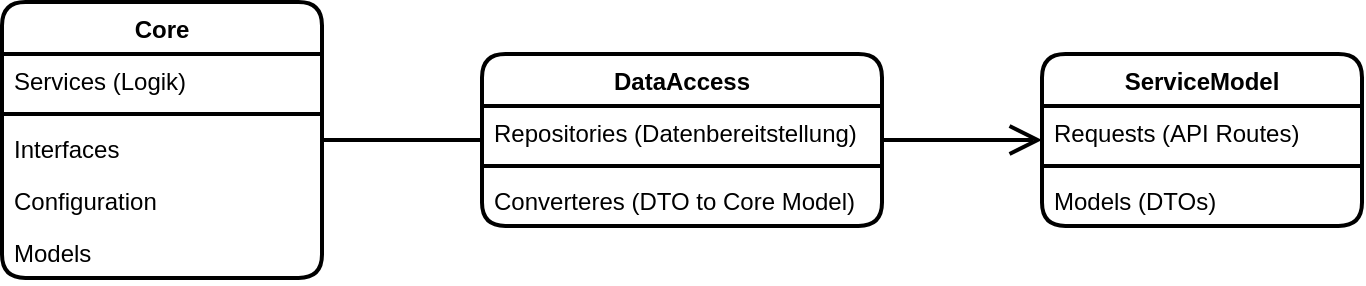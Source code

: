 <mxfile version="15.8.8" type="github">
  <diagram id="NxTfqHqy7LOvdL_6ZRT3" name="Page-1">
    <mxGraphModel dx="1186" dy="770" grid="1" gridSize="10" guides="1" tooltips="1" connect="1" arrows="1" fold="1" page="0" pageScale="1" pageWidth="827" pageHeight="1169" math="0" shadow="0">
      <root>
        <mxCell id="0" />
        <mxCell id="1" parent="0" />
        <mxCell id="DiwhY0J19sAkem3FNTXi-39" style="edgeStyle=orthogonalEdgeStyle;rounded=0;orthogonalLoop=1;jettySize=auto;html=1;endArrow=none;endFill=0;startSize=12;endSize=12;strokeWidth=2;" edge="1" parent="1" source="DiwhY0J19sAkem3FNTXi-22" target="DiwhY0J19sAkem3FNTXi-26">
          <mxGeometry relative="1" as="geometry" />
        </mxCell>
        <mxCell id="DiwhY0J19sAkem3FNTXi-22" value="Core" style="swimlane;fontStyle=1;align=center;verticalAlign=top;childLayout=stackLayout;horizontal=1;startSize=26;horizontalStack=0;resizeParent=1;resizeParentMax=0;resizeLast=0;collapsible=1;marginBottom=0;rounded=1;strokeWidth=2;" vertex="1" parent="1">
          <mxGeometry x="320" y="40" width="160" height="138" as="geometry" />
        </mxCell>
        <mxCell id="DiwhY0J19sAkem3FNTXi-23" value="Services (Logik)" style="text;strokeColor=none;fillColor=none;align=left;verticalAlign=top;spacingLeft=4;spacingRight=4;overflow=hidden;rotatable=0;points=[[0,0.5],[1,0.5]];portConstraint=eastwest;rounded=1;" vertex="1" parent="DiwhY0J19sAkem3FNTXi-22">
          <mxGeometry y="26" width="160" height="26" as="geometry" />
        </mxCell>
        <mxCell id="DiwhY0J19sAkem3FNTXi-24" value="" style="line;strokeWidth=2;fillColor=none;align=left;verticalAlign=middle;spacingTop=-1;spacingLeft=3;spacingRight=3;rotatable=0;labelPosition=right;points=[];portConstraint=eastwest;rounded=1;" vertex="1" parent="DiwhY0J19sAkem3FNTXi-22">
          <mxGeometry y="52" width="160" height="8" as="geometry" />
        </mxCell>
        <mxCell id="DiwhY0J19sAkem3FNTXi-25" value="Interfaces" style="text;strokeColor=none;fillColor=none;align=left;verticalAlign=top;spacingLeft=4;spacingRight=4;overflow=hidden;rotatable=0;points=[[0,0.5],[1,0.5]];portConstraint=eastwest;rounded=1;" vertex="1" parent="DiwhY0J19sAkem3FNTXi-22">
          <mxGeometry y="60" width="160" height="26" as="geometry" />
        </mxCell>
        <mxCell id="DiwhY0J19sAkem3FNTXi-8" value="Configuration" style="text;strokeColor=none;fillColor=none;align=left;verticalAlign=top;spacingLeft=4;spacingRight=4;overflow=hidden;rotatable=0;points=[[0,0.5],[1,0.5]];portConstraint=eastwest;" vertex="1" parent="DiwhY0J19sAkem3FNTXi-22">
          <mxGeometry y="86" width="160" height="26" as="geometry" />
        </mxCell>
        <mxCell id="DiwhY0J19sAkem3FNTXi-9" value="Models" style="text;strokeColor=none;fillColor=none;align=left;verticalAlign=top;spacingLeft=4;spacingRight=4;overflow=hidden;rotatable=0;points=[[0,0.5],[1,0.5]];portConstraint=eastwest;" vertex="1" parent="DiwhY0J19sAkem3FNTXi-22">
          <mxGeometry y="112" width="160" height="26" as="geometry" />
        </mxCell>
        <mxCell id="DiwhY0J19sAkem3FNTXi-38" style="edgeStyle=orthogonalEdgeStyle;rounded=0;orthogonalLoop=1;jettySize=auto;html=1;strokeWidth=2;endSize=12;startSize=12;endArrow=open;endFill=0;" edge="1" parent="1" source="DiwhY0J19sAkem3FNTXi-26" target="DiwhY0J19sAkem3FNTXi-32">
          <mxGeometry relative="1" as="geometry" />
        </mxCell>
        <mxCell id="DiwhY0J19sAkem3FNTXi-26" value="DataAccess" style="swimlane;fontStyle=1;align=center;verticalAlign=top;childLayout=stackLayout;horizontal=1;startSize=26;horizontalStack=0;resizeParent=1;resizeParentMax=0;resizeLast=0;collapsible=1;marginBottom=0;rounded=1;strokeWidth=2;" vertex="1" parent="1">
          <mxGeometry x="560" y="66" width="200" height="86" as="geometry" />
        </mxCell>
        <mxCell id="DiwhY0J19sAkem3FNTXi-27" value="Repositories (Datenbereitstellung)" style="text;strokeColor=none;fillColor=none;align=left;verticalAlign=top;spacingLeft=4;spacingRight=4;overflow=hidden;rotatable=0;points=[[0,0.5],[1,0.5]];portConstraint=eastwest;rounded=1;" vertex="1" parent="DiwhY0J19sAkem3FNTXi-26">
          <mxGeometry y="26" width="200" height="26" as="geometry" />
        </mxCell>
        <mxCell id="DiwhY0J19sAkem3FNTXi-28" value="" style="line;strokeWidth=2;fillColor=none;align=left;verticalAlign=middle;spacingTop=-1;spacingLeft=3;spacingRight=3;rotatable=0;labelPosition=right;points=[];portConstraint=eastwest;rounded=1;" vertex="1" parent="DiwhY0J19sAkem3FNTXi-26">
          <mxGeometry y="52" width="200" height="8" as="geometry" />
        </mxCell>
        <mxCell id="DiwhY0J19sAkem3FNTXi-29" value="Converteres (DTO to Core Model)" style="text;strokeColor=none;fillColor=none;align=left;verticalAlign=top;spacingLeft=4;spacingRight=4;overflow=hidden;rotatable=0;points=[[0,0.5],[1,0.5]];portConstraint=eastwest;rounded=1;" vertex="1" parent="DiwhY0J19sAkem3FNTXi-26">
          <mxGeometry y="60" width="200" height="26" as="geometry" />
        </mxCell>
        <mxCell id="DiwhY0J19sAkem3FNTXi-32" value="ServiceModel" style="swimlane;fontStyle=1;align=center;verticalAlign=top;childLayout=stackLayout;horizontal=1;startSize=26;horizontalStack=0;resizeParent=1;resizeParentMax=0;resizeLast=0;collapsible=1;marginBottom=0;rounded=1;strokeWidth=2;" vertex="1" parent="1">
          <mxGeometry x="840" y="66" width="160" height="86" as="geometry" />
        </mxCell>
        <mxCell id="DiwhY0J19sAkem3FNTXi-33" value="Requests (API Routes)" style="text;strokeColor=none;fillColor=none;align=left;verticalAlign=top;spacingLeft=4;spacingRight=4;overflow=hidden;rotatable=0;points=[[0,0.5],[1,0.5]];portConstraint=eastwest;rounded=1;" vertex="1" parent="DiwhY0J19sAkem3FNTXi-32">
          <mxGeometry y="26" width="160" height="26" as="geometry" />
        </mxCell>
        <mxCell id="DiwhY0J19sAkem3FNTXi-34" value="" style="line;strokeWidth=2;fillColor=none;align=left;verticalAlign=middle;spacingTop=-1;spacingLeft=3;spacingRight=3;rotatable=0;labelPosition=right;points=[];portConstraint=eastwest;rounded=1;" vertex="1" parent="DiwhY0J19sAkem3FNTXi-32">
          <mxGeometry y="52" width="160" height="8" as="geometry" />
        </mxCell>
        <mxCell id="DiwhY0J19sAkem3FNTXi-35" value="Models (DTOs)" style="text;strokeColor=none;fillColor=none;align=left;verticalAlign=top;spacingLeft=4;spacingRight=4;overflow=hidden;rotatable=0;points=[[0,0.5],[1,0.5]];portConstraint=eastwest;rounded=1;" vertex="1" parent="DiwhY0J19sAkem3FNTXi-32">
          <mxGeometry y="60" width="160" height="26" as="geometry" />
        </mxCell>
      </root>
    </mxGraphModel>
  </diagram>
</mxfile>
